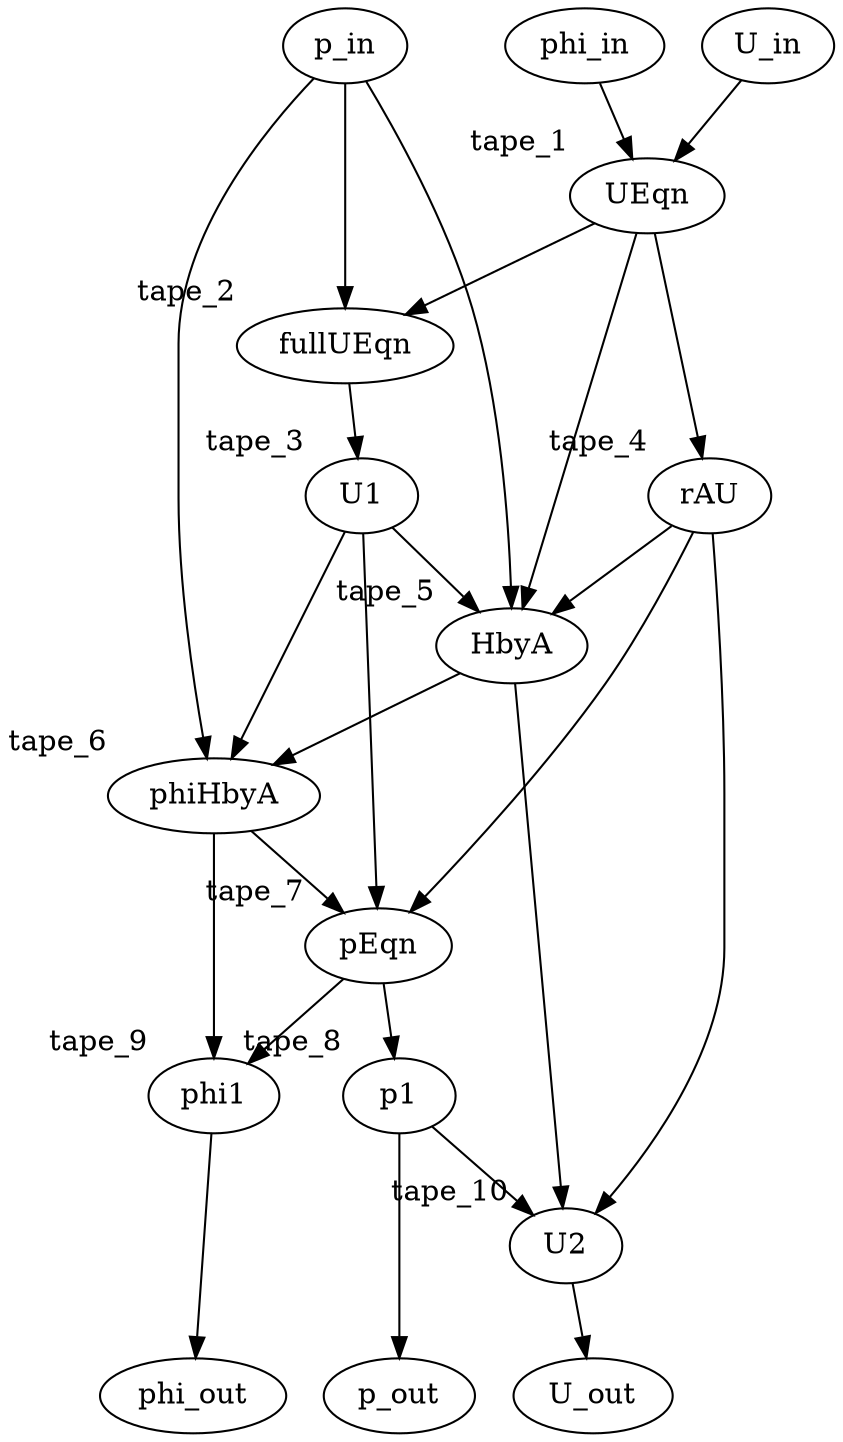 digraph finite_state_machine {
    {rank = min; U_in p_in phi_in}
    {rank = max; U_out p_out phi_out}

    UEqn     [xlabel="tape_1"]
    fullUEqn [xlabel="tape_2"]
    U1       [xlabel="tape_3"]
    rAU      [xlabel="tape_4"]
    HbyA     [xlabel="tape_5"]
    phiHbyA  [xlabel="tape_6"]
    pEqn     [xlabel="tape_7"]
    p1       [xlabel="tape_8"]
    phi1     [xlabel="tape_9"]
    U2       [xlabel="tape_10"]
    
    // fvVectorMatrix Ueqn
    U_in -> UEqn phi_in -> UEqn
    UEqn -> fullUEqn p_in -> fullUEqn
    fullUEqn -> U1
    UEqn -> rAU
    rAU -> HbyA UEqn -> HbyA U1 -> HbyA p_in -> HbyA
    HbyA -> phiHbyA U1 -> phiHbyA p_in -> phiHbyA
    //U1 -> p1 phiHbyA -> p1 rAU -> p1
    rAU -> pEqn U1 -> pEqn phiHbyA -> pEqn
    pEqn -> p1
    phiHbyA -> phi1 pEqn -> phi1
    HbyA -> U2 rAU -> U2 p1 -> U2
    U2 -> U_out
    p1 -> p_out
    phi1 -> phi_out
}